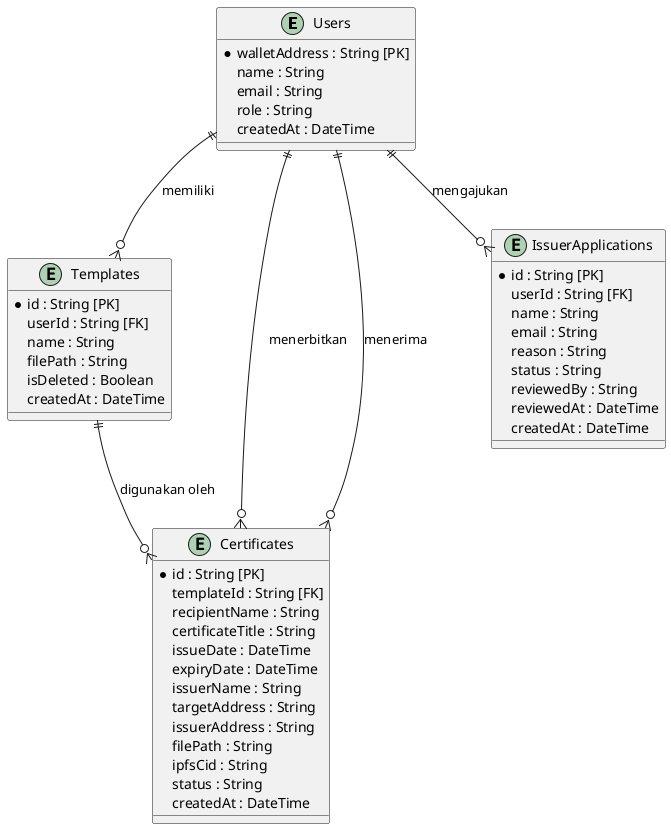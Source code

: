 @startuml
entity "Users" as user {
  *walletAddress : String [PK]
  name : String
  email : String
  role : String
  createdAt : DateTime
}
entity "Templates" as template {
  *id : String [PK]
  userId : String [FK]
  name : String
  filePath : String
  isDeleted : Boolean
  createdAt : DateTime
}
entity "Certificates" as certificate {
  *id : String [PK]
  templateId : String [FK]
  recipientName : String
  certificateTitle : String
  issueDate : DateTime
  expiryDate : DateTime
  issuerName : String
  targetAddress : String
  issuerAddress : String
  filePath : String
  ipfsCid : String
  status : String
  createdAt : DateTime
}
entity "IssuerApplications" as issuer_application {
  *id : String [PK]
  userId : String [FK]
  name : String
  email : String
  reason : String
  status : String
  reviewedBy : String
  reviewedAt : DateTime
  createdAt : DateTime
}

user ||--o{ template : "memiliki"
template ||--o{ certificate : "digunakan oleh"
user ||--o{ certificate : "menerbitkan"
user ||--o{ certificate : "menerima"
user ||--o{ issuer_application : "mengajukan"
@enduml 